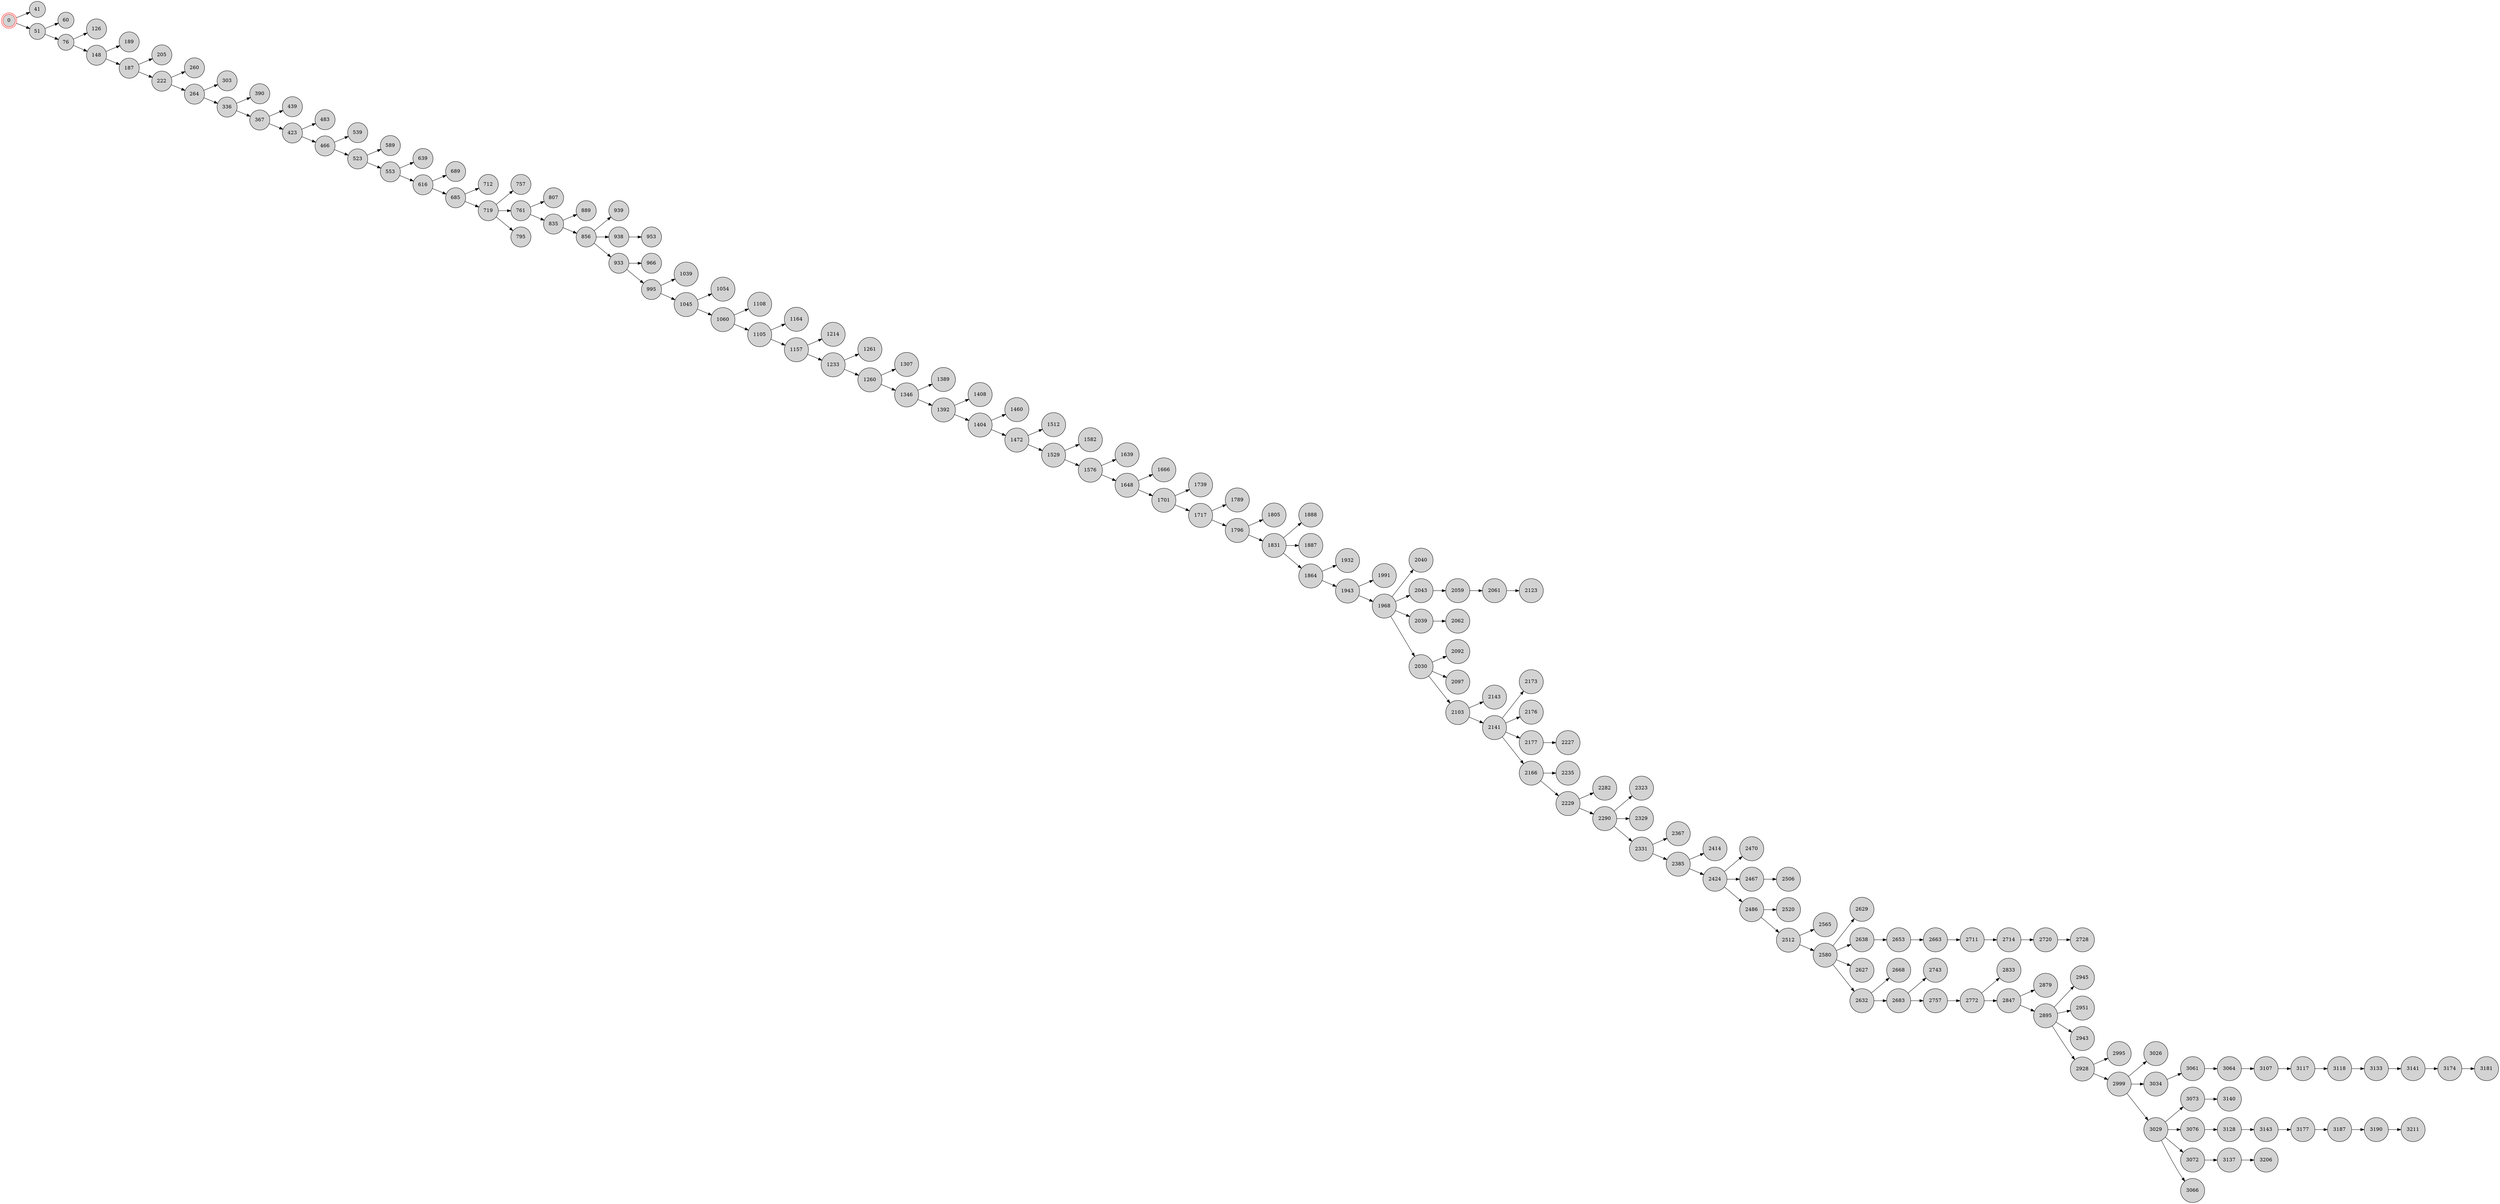 digraph BlockchainTree {
    rankdir=LR;
    node [shape=circle, style=filled, fillcolor=lightgray];

    0 [shape=doublecircle, color=red];
    0 -> 41;
    0 -> 51;
    51 -> 60;
    51 -> 76;
    76 -> 126;
    76 -> 148;
    148 -> 189;
    148 -> 187;
    187 -> 205;
    187 -> 222;
    222 -> 260;
    222 -> 264;
    264 -> 303;
    264 -> 336;
    336 -> 390;
    336 -> 367;
    367 -> 439;
    367 -> 423;
    423 -> 483;
    423 -> 466;
    466 -> 539;
    466 -> 523;
    523 -> 589;
    523 -> 553;
    553 -> 639;
    553 -> 616;
    616 -> 689;
    616 -> 685;
    685 -> 712;
    685 -> 719;
    719 -> 757;
    719 -> 761;
    761 -> 807;
    719 -> 795;
    761 -> 835;
    835 -> 889;
    835 -> 856;
    856 -> 939;
    856 -> 938;
    938 -> 953;
    856 -> 933;
    933 -> 966;
    933 -> 995;
    995 -> 1039;
    995 -> 1045;
    1045 -> 1054;
    1045 -> 1060;
    1060 -> 1108;
    1060 -> 1105;
    1105 -> 1164;
    1105 -> 1157;
    1157 -> 1214;
    1157 -> 1233;
    1233 -> 1261;
    1233 -> 1260;
    1260 -> 1307;
    1260 -> 1346;
    1346 -> 1389;
    1346 -> 1392;
    1392 -> 1408;
    1392 -> 1404;
    1404 -> 1460;
    1404 -> 1472;
    1472 -> 1512;
    1472 -> 1529;
    1529 -> 1582;
    1529 -> 1576;
    1576 -> 1639;
    1576 -> 1648;
    1648 -> 1666;
    1648 -> 1701;
    1701 -> 1739;
    1701 -> 1717;
    1717 -> 1789;
    1717 -> 1796;
    1796 -> 1805;
    1796 -> 1831;
    1831 -> 1888;
    1831 -> 1887;
    1831 -> 1864;
    1864 -> 1932;
    1864 -> 1943;
    1943 -> 1991;
    1943 -> 1968;
    1968 -> 2040;
    1968 -> 2043;
    2043 -> 2059;
    1968 -> 2039;
    1968 -> 2030;
    2030 -> 2092;
    2030 -> 2097;
    2059 -> 2061;
    2039 -> 2062;
    2030 -> 2103;
    2103 -> 2143;
    2103 -> 2141;
    2141 -> 2173;
    2141 -> 2176;
    2061 -> 2123;
    2141 -> 2177;
    2141 -> 2166;
    2166 -> 2235;
    2177 -> 2227;
    2166 -> 2229;
    2229 -> 2282;
    2229 -> 2290;
    2290 -> 2323;
    2290 -> 2329;
    2290 -> 2331;
    2331 -> 2367;
    2331 -> 2385;
    2385 -> 2414;
    2385 -> 2424;
    2424 -> 2470;
    2424 -> 2467;
    2467 -> 2506;
    2424 -> 2486;
    2486 -> 2520;
    2486 -> 2512;
    2512 -> 2565;
    2512 -> 2580;
    2580 -> 2629;
    2580 -> 2638;
    2580 -> 2627;
    2638 -> 2653;
    2580 -> 2632;
    2632 -> 2668;
    2653 -> 2663;
    2663 -> 2711;
    2711 -> 2714;
    2714 -> 2720;
    2632 -> 2683;
    2683 -> 2743;
    2683 -> 2757;
    2757 -> 2772;
    2772 -> 2833;
    2720 -> 2728;
    2772 -> 2847;
    2847 -> 2879;
    2847 -> 2895;
    2895 -> 2945;
    2895 -> 2951;
    2895 -> 2943;
    2895 -> 2928;
    2928 -> 2995;
    2928 -> 2999;
    2999 -> 3026;
    2999 -> 3034;
    3034 -> 3061;
    2999 -> 3029;
    3029 -> 3073;
    3061 -> 3064;
    3064 -> 3107;
    3107 -> 3117;
    3029 -> 3076;
    3117 -> 3118;
    3029 -> 3072;
    3073 -> 3140;
    3118 -> 3133;
    3076 -> 3128;
    3029 -> 3066;
    3133 -> 3141;
    3128 -> 3143;
    3141 -> 3174;
    3143 -> 3177;
    3177 -> 3187;
    3072 -> 3137;
    3187 -> 3190;
    3190 -> 3211;
    3174 -> 3181;
    3137 -> 3206;
}
